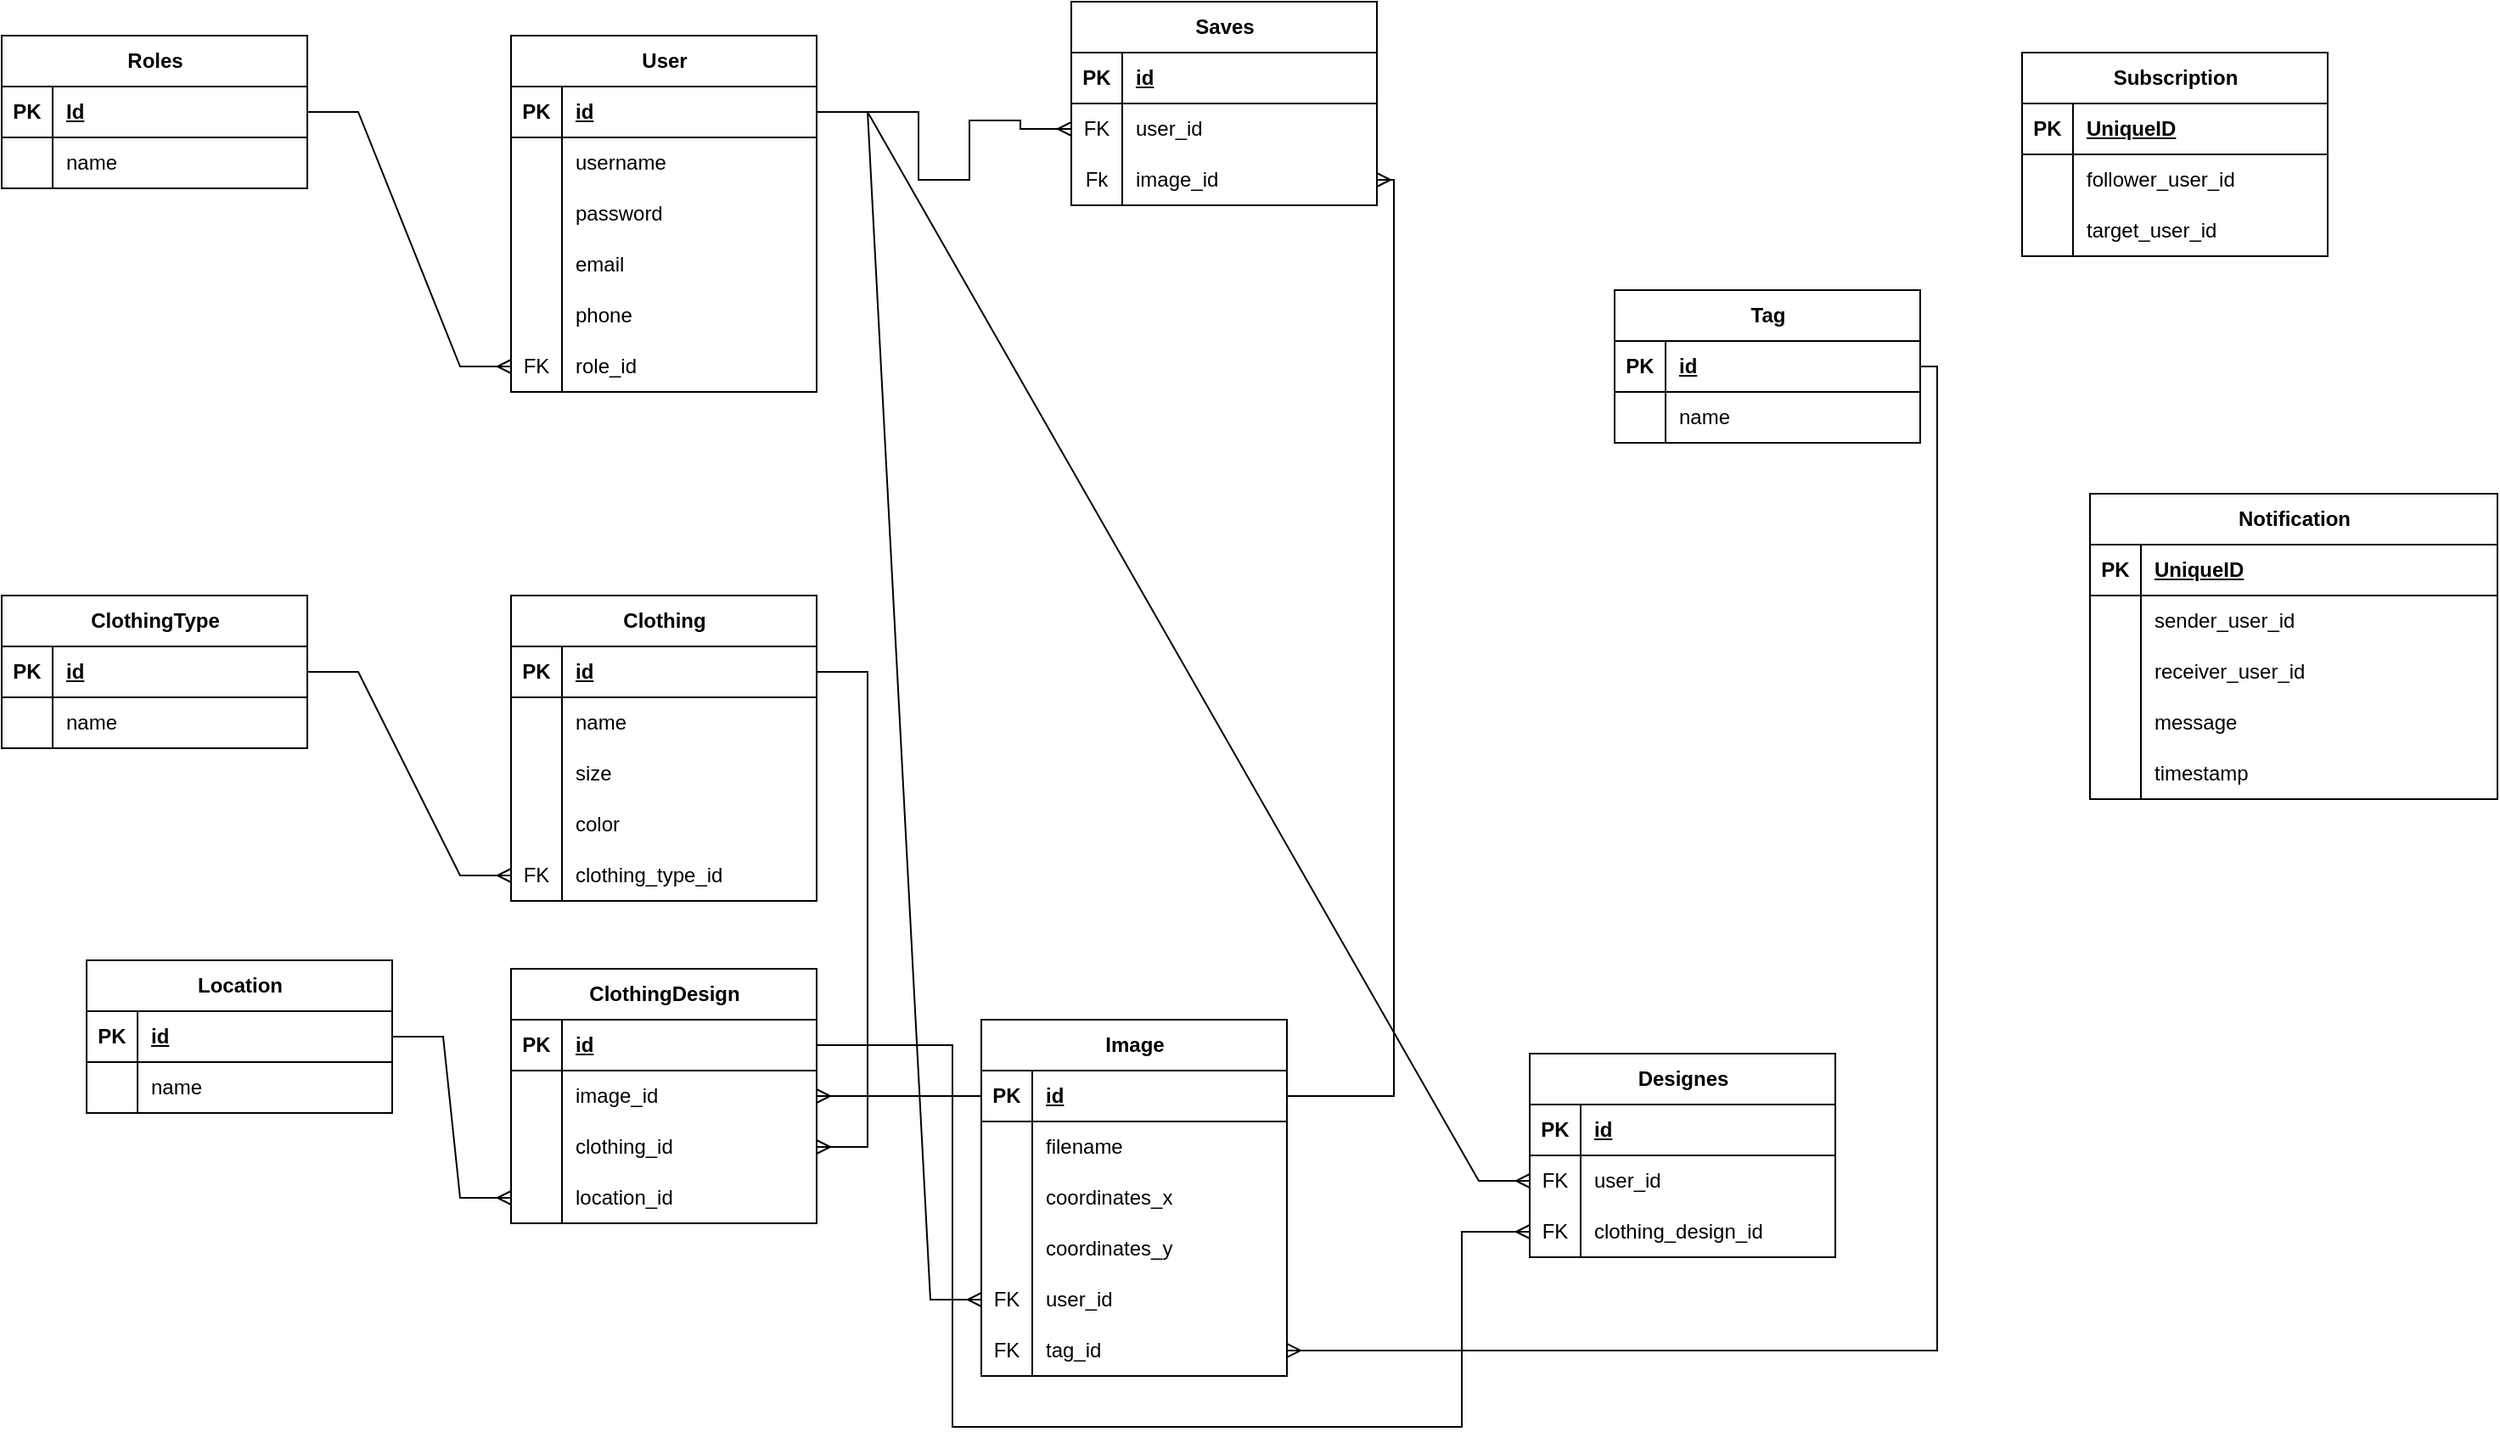 <mxfile version="21.7.4" type="github">
  <diagram name="Страница — 1" id="6HxIvYaTNlglEbvxsPv8">
    <mxGraphModel dx="1194" dy="728" grid="1" gridSize="10" guides="1" tooltips="1" connect="1" arrows="1" fold="1" page="1" pageScale="1" pageWidth="827" pageHeight="1169" math="0" shadow="0">
      <root>
        <mxCell id="0" />
        <mxCell id="1" parent="0" />
        <mxCell id="YaYXWzclv_D5pFJ1bDdD-1" value="User" style="shape=table;startSize=30;container=1;collapsible=1;childLayout=tableLayout;fixedRows=1;rowLines=0;fontStyle=1;align=center;resizeLast=1;html=1;" parent="1" vertex="1">
          <mxGeometry x="370" y="40" width="180" height="210" as="geometry" />
        </mxCell>
        <mxCell id="YaYXWzclv_D5pFJ1bDdD-2" value="" style="shape=tableRow;horizontal=0;startSize=0;swimlaneHead=0;swimlaneBody=0;fillColor=none;collapsible=0;dropTarget=0;points=[[0,0.5],[1,0.5]];portConstraint=eastwest;top=0;left=0;right=0;bottom=1;" parent="YaYXWzclv_D5pFJ1bDdD-1" vertex="1">
          <mxGeometry y="30" width="180" height="30" as="geometry" />
        </mxCell>
        <mxCell id="YaYXWzclv_D5pFJ1bDdD-3" value="PK" style="shape=partialRectangle;connectable=0;fillColor=none;top=0;left=0;bottom=0;right=0;fontStyle=1;overflow=hidden;whiteSpace=wrap;html=1;" parent="YaYXWzclv_D5pFJ1bDdD-2" vertex="1">
          <mxGeometry width="30" height="30" as="geometry">
            <mxRectangle width="30" height="30" as="alternateBounds" />
          </mxGeometry>
        </mxCell>
        <mxCell id="YaYXWzclv_D5pFJ1bDdD-4" value="id" style="shape=partialRectangle;connectable=0;fillColor=none;top=0;left=0;bottom=0;right=0;align=left;spacingLeft=6;fontStyle=5;overflow=hidden;whiteSpace=wrap;html=1;" parent="YaYXWzclv_D5pFJ1bDdD-2" vertex="1">
          <mxGeometry x="30" width="150" height="30" as="geometry">
            <mxRectangle width="150" height="30" as="alternateBounds" />
          </mxGeometry>
        </mxCell>
        <mxCell id="YaYXWzclv_D5pFJ1bDdD-5" value="" style="shape=tableRow;horizontal=0;startSize=0;swimlaneHead=0;swimlaneBody=0;fillColor=none;collapsible=0;dropTarget=0;points=[[0,0.5],[1,0.5]];portConstraint=eastwest;top=0;left=0;right=0;bottom=0;" parent="YaYXWzclv_D5pFJ1bDdD-1" vertex="1">
          <mxGeometry y="60" width="180" height="30" as="geometry" />
        </mxCell>
        <mxCell id="YaYXWzclv_D5pFJ1bDdD-6" value="" style="shape=partialRectangle;connectable=0;fillColor=none;top=0;left=0;bottom=0;right=0;editable=1;overflow=hidden;whiteSpace=wrap;html=1;" parent="YaYXWzclv_D5pFJ1bDdD-5" vertex="1">
          <mxGeometry width="30" height="30" as="geometry">
            <mxRectangle width="30" height="30" as="alternateBounds" />
          </mxGeometry>
        </mxCell>
        <mxCell id="YaYXWzclv_D5pFJ1bDdD-7" value="username" style="shape=partialRectangle;connectable=0;fillColor=none;top=0;left=0;bottom=0;right=0;align=left;spacingLeft=6;overflow=hidden;whiteSpace=wrap;html=1;" parent="YaYXWzclv_D5pFJ1bDdD-5" vertex="1">
          <mxGeometry x="30" width="150" height="30" as="geometry">
            <mxRectangle width="150" height="30" as="alternateBounds" />
          </mxGeometry>
        </mxCell>
        <mxCell id="YaYXWzclv_D5pFJ1bDdD-8" value="" style="shape=tableRow;horizontal=0;startSize=0;swimlaneHead=0;swimlaneBody=0;fillColor=none;collapsible=0;dropTarget=0;points=[[0,0.5],[1,0.5]];portConstraint=eastwest;top=0;left=0;right=0;bottom=0;" parent="YaYXWzclv_D5pFJ1bDdD-1" vertex="1">
          <mxGeometry y="90" width="180" height="30" as="geometry" />
        </mxCell>
        <mxCell id="YaYXWzclv_D5pFJ1bDdD-9" value="" style="shape=partialRectangle;connectable=0;fillColor=none;top=0;left=0;bottom=0;right=0;editable=1;overflow=hidden;whiteSpace=wrap;html=1;" parent="YaYXWzclv_D5pFJ1bDdD-8" vertex="1">
          <mxGeometry width="30" height="30" as="geometry">
            <mxRectangle width="30" height="30" as="alternateBounds" />
          </mxGeometry>
        </mxCell>
        <mxCell id="YaYXWzclv_D5pFJ1bDdD-10" value="password" style="shape=partialRectangle;connectable=0;fillColor=none;top=0;left=0;bottom=0;right=0;align=left;spacingLeft=6;overflow=hidden;whiteSpace=wrap;html=1;" parent="YaYXWzclv_D5pFJ1bDdD-8" vertex="1">
          <mxGeometry x="30" width="150" height="30" as="geometry">
            <mxRectangle width="150" height="30" as="alternateBounds" />
          </mxGeometry>
        </mxCell>
        <mxCell id="YaYXWzclv_D5pFJ1bDdD-11" value="" style="shape=tableRow;horizontal=0;startSize=0;swimlaneHead=0;swimlaneBody=0;fillColor=none;collapsible=0;dropTarget=0;points=[[0,0.5],[1,0.5]];portConstraint=eastwest;top=0;left=0;right=0;bottom=0;" parent="YaYXWzclv_D5pFJ1bDdD-1" vertex="1">
          <mxGeometry y="120" width="180" height="30" as="geometry" />
        </mxCell>
        <mxCell id="YaYXWzclv_D5pFJ1bDdD-12" value="" style="shape=partialRectangle;connectable=0;fillColor=none;top=0;left=0;bottom=0;right=0;editable=1;overflow=hidden;whiteSpace=wrap;html=1;" parent="YaYXWzclv_D5pFJ1bDdD-11" vertex="1">
          <mxGeometry width="30" height="30" as="geometry">
            <mxRectangle width="30" height="30" as="alternateBounds" />
          </mxGeometry>
        </mxCell>
        <mxCell id="YaYXWzclv_D5pFJ1bDdD-13" value="email" style="shape=partialRectangle;connectable=0;fillColor=none;top=0;left=0;bottom=0;right=0;align=left;spacingLeft=6;overflow=hidden;whiteSpace=wrap;html=1;" parent="YaYXWzclv_D5pFJ1bDdD-11" vertex="1">
          <mxGeometry x="30" width="150" height="30" as="geometry">
            <mxRectangle width="150" height="30" as="alternateBounds" />
          </mxGeometry>
        </mxCell>
        <mxCell id="YaYXWzclv_D5pFJ1bDdD-27" value="" style="shape=tableRow;horizontal=0;startSize=0;swimlaneHead=0;swimlaneBody=0;fillColor=none;collapsible=0;dropTarget=0;points=[[0,0.5],[1,0.5]];portConstraint=eastwest;top=0;left=0;right=0;bottom=0;" parent="YaYXWzclv_D5pFJ1bDdD-1" vertex="1">
          <mxGeometry y="150" width="180" height="30" as="geometry" />
        </mxCell>
        <mxCell id="YaYXWzclv_D5pFJ1bDdD-28" value="" style="shape=partialRectangle;connectable=0;fillColor=none;top=0;left=0;bottom=0;right=0;editable=1;overflow=hidden;whiteSpace=wrap;html=1;" parent="YaYXWzclv_D5pFJ1bDdD-27" vertex="1">
          <mxGeometry width="30" height="30" as="geometry">
            <mxRectangle width="30" height="30" as="alternateBounds" />
          </mxGeometry>
        </mxCell>
        <mxCell id="YaYXWzclv_D5pFJ1bDdD-29" value="phone" style="shape=partialRectangle;connectable=0;fillColor=none;top=0;left=0;bottom=0;right=0;align=left;spacingLeft=6;overflow=hidden;whiteSpace=wrap;html=1;" parent="YaYXWzclv_D5pFJ1bDdD-27" vertex="1">
          <mxGeometry x="30" width="150" height="30" as="geometry">
            <mxRectangle width="150" height="30" as="alternateBounds" />
          </mxGeometry>
        </mxCell>
        <mxCell id="YaYXWzclv_D5pFJ1bDdD-30" value="" style="shape=tableRow;horizontal=0;startSize=0;swimlaneHead=0;swimlaneBody=0;fillColor=none;collapsible=0;dropTarget=0;points=[[0,0.5],[1,0.5]];portConstraint=eastwest;top=0;left=0;right=0;bottom=0;" parent="YaYXWzclv_D5pFJ1bDdD-1" vertex="1">
          <mxGeometry y="180" width="180" height="30" as="geometry" />
        </mxCell>
        <mxCell id="YaYXWzclv_D5pFJ1bDdD-31" value="FK" style="shape=partialRectangle;connectable=0;fillColor=none;top=0;left=0;bottom=0;right=0;editable=1;overflow=hidden;whiteSpace=wrap;html=1;" parent="YaYXWzclv_D5pFJ1bDdD-30" vertex="1">
          <mxGeometry width="30" height="30" as="geometry">
            <mxRectangle width="30" height="30" as="alternateBounds" />
          </mxGeometry>
        </mxCell>
        <mxCell id="YaYXWzclv_D5pFJ1bDdD-32" value="role_id " style="shape=partialRectangle;connectable=0;fillColor=none;top=0;left=0;bottom=0;right=0;align=left;spacingLeft=6;overflow=hidden;whiteSpace=wrap;html=1;" parent="YaYXWzclv_D5pFJ1bDdD-30" vertex="1">
          <mxGeometry x="30" width="150" height="30" as="geometry">
            <mxRectangle width="150" height="30" as="alternateBounds" />
          </mxGeometry>
        </mxCell>
        <mxCell id="YaYXWzclv_D5pFJ1bDdD-14" value="Roles" style="shape=table;startSize=30;container=1;collapsible=1;childLayout=tableLayout;fixedRows=1;rowLines=0;fontStyle=1;align=center;resizeLast=1;html=1;" parent="1" vertex="1">
          <mxGeometry x="70" y="40" width="180" height="90" as="geometry" />
        </mxCell>
        <mxCell id="YaYXWzclv_D5pFJ1bDdD-15" value="" style="shape=tableRow;horizontal=0;startSize=0;swimlaneHead=0;swimlaneBody=0;fillColor=none;collapsible=0;dropTarget=0;points=[[0,0.5],[1,0.5]];portConstraint=eastwest;top=0;left=0;right=0;bottom=1;" parent="YaYXWzclv_D5pFJ1bDdD-14" vertex="1">
          <mxGeometry y="30" width="180" height="30" as="geometry" />
        </mxCell>
        <mxCell id="YaYXWzclv_D5pFJ1bDdD-16" value="PK" style="shape=partialRectangle;connectable=0;fillColor=none;top=0;left=0;bottom=0;right=0;fontStyle=1;overflow=hidden;whiteSpace=wrap;html=1;" parent="YaYXWzclv_D5pFJ1bDdD-15" vertex="1">
          <mxGeometry width="30" height="30" as="geometry">
            <mxRectangle width="30" height="30" as="alternateBounds" />
          </mxGeometry>
        </mxCell>
        <mxCell id="YaYXWzclv_D5pFJ1bDdD-17" value="Id" style="shape=partialRectangle;connectable=0;fillColor=none;top=0;left=0;bottom=0;right=0;align=left;spacingLeft=6;fontStyle=5;overflow=hidden;whiteSpace=wrap;html=1;" parent="YaYXWzclv_D5pFJ1bDdD-15" vertex="1">
          <mxGeometry x="30" width="150" height="30" as="geometry">
            <mxRectangle width="150" height="30" as="alternateBounds" />
          </mxGeometry>
        </mxCell>
        <mxCell id="YaYXWzclv_D5pFJ1bDdD-18" value="" style="shape=tableRow;horizontal=0;startSize=0;swimlaneHead=0;swimlaneBody=0;fillColor=none;collapsible=0;dropTarget=0;points=[[0,0.5],[1,0.5]];portConstraint=eastwest;top=0;left=0;right=0;bottom=0;" parent="YaYXWzclv_D5pFJ1bDdD-14" vertex="1">
          <mxGeometry y="60" width="180" height="30" as="geometry" />
        </mxCell>
        <mxCell id="YaYXWzclv_D5pFJ1bDdD-19" value="" style="shape=partialRectangle;connectable=0;fillColor=none;top=0;left=0;bottom=0;right=0;editable=1;overflow=hidden;whiteSpace=wrap;html=1;" parent="YaYXWzclv_D5pFJ1bDdD-18" vertex="1">
          <mxGeometry width="30" height="30" as="geometry">
            <mxRectangle width="30" height="30" as="alternateBounds" />
          </mxGeometry>
        </mxCell>
        <mxCell id="YaYXWzclv_D5pFJ1bDdD-20" value="name" style="shape=partialRectangle;connectable=0;fillColor=none;top=0;left=0;bottom=0;right=0;align=left;spacingLeft=6;overflow=hidden;whiteSpace=wrap;html=1;" parent="YaYXWzclv_D5pFJ1bDdD-18" vertex="1">
          <mxGeometry x="30" width="150" height="30" as="geometry">
            <mxRectangle width="150" height="30" as="alternateBounds" />
          </mxGeometry>
        </mxCell>
        <mxCell id="YaYXWzclv_D5pFJ1bDdD-33" value="" style="edgeStyle=entityRelationEdgeStyle;fontSize=12;html=1;endArrow=ERmany;rounded=0;entryX=0;entryY=0.5;entryDx=0;entryDy=0;" parent="1" target="YaYXWzclv_D5pFJ1bDdD-30" edge="1">
          <mxGeometry width="100" height="100" relative="1" as="geometry">
            <mxPoint x="250" y="85" as="sourcePoint" />
            <mxPoint x="460" y="200" as="targetPoint" />
          </mxGeometry>
        </mxCell>
        <mxCell id="YaYXWzclv_D5pFJ1bDdD-34" value="ClothingType " style="shape=table;startSize=30;container=1;collapsible=1;childLayout=tableLayout;fixedRows=1;rowLines=0;fontStyle=1;align=center;resizeLast=1;html=1;" parent="1" vertex="1">
          <mxGeometry x="70" y="370" width="180" height="90" as="geometry" />
        </mxCell>
        <mxCell id="YaYXWzclv_D5pFJ1bDdD-35" value="" style="shape=tableRow;horizontal=0;startSize=0;swimlaneHead=0;swimlaneBody=0;fillColor=none;collapsible=0;dropTarget=0;points=[[0,0.5],[1,0.5]];portConstraint=eastwest;top=0;left=0;right=0;bottom=1;" parent="YaYXWzclv_D5pFJ1bDdD-34" vertex="1">
          <mxGeometry y="30" width="180" height="30" as="geometry" />
        </mxCell>
        <mxCell id="YaYXWzclv_D5pFJ1bDdD-36" value="PK" style="shape=partialRectangle;connectable=0;fillColor=none;top=0;left=0;bottom=0;right=0;fontStyle=1;overflow=hidden;whiteSpace=wrap;html=1;" parent="YaYXWzclv_D5pFJ1bDdD-35" vertex="1">
          <mxGeometry width="30" height="30" as="geometry">
            <mxRectangle width="30" height="30" as="alternateBounds" />
          </mxGeometry>
        </mxCell>
        <mxCell id="YaYXWzclv_D5pFJ1bDdD-37" value="id" style="shape=partialRectangle;connectable=0;fillColor=none;top=0;left=0;bottom=0;right=0;align=left;spacingLeft=6;fontStyle=5;overflow=hidden;whiteSpace=wrap;html=1;" parent="YaYXWzclv_D5pFJ1bDdD-35" vertex="1">
          <mxGeometry x="30" width="150" height="30" as="geometry">
            <mxRectangle width="150" height="30" as="alternateBounds" />
          </mxGeometry>
        </mxCell>
        <mxCell id="YaYXWzclv_D5pFJ1bDdD-38" value="" style="shape=tableRow;horizontal=0;startSize=0;swimlaneHead=0;swimlaneBody=0;fillColor=none;collapsible=0;dropTarget=0;points=[[0,0.5],[1,0.5]];portConstraint=eastwest;top=0;left=0;right=0;bottom=0;" parent="YaYXWzclv_D5pFJ1bDdD-34" vertex="1">
          <mxGeometry y="60" width="180" height="30" as="geometry" />
        </mxCell>
        <mxCell id="YaYXWzclv_D5pFJ1bDdD-39" value="" style="shape=partialRectangle;connectable=0;fillColor=none;top=0;left=0;bottom=0;right=0;editable=1;overflow=hidden;whiteSpace=wrap;html=1;" parent="YaYXWzclv_D5pFJ1bDdD-38" vertex="1">
          <mxGeometry width="30" height="30" as="geometry">
            <mxRectangle width="30" height="30" as="alternateBounds" />
          </mxGeometry>
        </mxCell>
        <mxCell id="YaYXWzclv_D5pFJ1bDdD-40" value="name " style="shape=partialRectangle;connectable=0;fillColor=none;top=0;left=0;bottom=0;right=0;align=left;spacingLeft=6;overflow=hidden;whiteSpace=wrap;html=1;" parent="YaYXWzclv_D5pFJ1bDdD-38" vertex="1">
          <mxGeometry x="30" width="150" height="30" as="geometry">
            <mxRectangle width="150" height="30" as="alternateBounds" />
          </mxGeometry>
        </mxCell>
        <mxCell id="YaYXWzclv_D5pFJ1bDdD-47" value="Clothing " style="shape=table;startSize=30;container=1;collapsible=1;childLayout=tableLayout;fixedRows=1;rowLines=0;fontStyle=1;align=center;resizeLast=1;html=1;" parent="1" vertex="1">
          <mxGeometry x="370" y="370" width="180" height="180" as="geometry" />
        </mxCell>
        <mxCell id="YaYXWzclv_D5pFJ1bDdD-48" value="" style="shape=tableRow;horizontal=0;startSize=0;swimlaneHead=0;swimlaneBody=0;fillColor=none;collapsible=0;dropTarget=0;points=[[0,0.5],[1,0.5]];portConstraint=eastwest;top=0;left=0;right=0;bottom=1;" parent="YaYXWzclv_D5pFJ1bDdD-47" vertex="1">
          <mxGeometry y="30" width="180" height="30" as="geometry" />
        </mxCell>
        <mxCell id="YaYXWzclv_D5pFJ1bDdD-49" value="PK" style="shape=partialRectangle;connectable=0;fillColor=none;top=0;left=0;bottom=0;right=0;fontStyle=1;overflow=hidden;whiteSpace=wrap;html=1;" parent="YaYXWzclv_D5pFJ1bDdD-48" vertex="1">
          <mxGeometry width="30" height="30" as="geometry">
            <mxRectangle width="30" height="30" as="alternateBounds" />
          </mxGeometry>
        </mxCell>
        <mxCell id="YaYXWzclv_D5pFJ1bDdD-50" value="id" style="shape=partialRectangle;connectable=0;fillColor=none;top=0;left=0;bottom=0;right=0;align=left;spacingLeft=6;fontStyle=5;overflow=hidden;whiteSpace=wrap;html=1;" parent="YaYXWzclv_D5pFJ1bDdD-48" vertex="1">
          <mxGeometry x="30" width="150" height="30" as="geometry">
            <mxRectangle width="150" height="30" as="alternateBounds" />
          </mxGeometry>
        </mxCell>
        <mxCell id="YaYXWzclv_D5pFJ1bDdD-51" value="" style="shape=tableRow;horizontal=0;startSize=0;swimlaneHead=0;swimlaneBody=0;fillColor=none;collapsible=0;dropTarget=0;points=[[0,0.5],[1,0.5]];portConstraint=eastwest;top=0;left=0;right=0;bottom=0;" parent="YaYXWzclv_D5pFJ1bDdD-47" vertex="1">
          <mxGeometry y="60" width="180" height="30" as="geometry" />
        </mxCell>
        <mxCell id="YaYXWzclv_D5pFJ1bDdD-52" value="" style="shape=partialRectangle;connectable=0;fillColor=none;top=0;left=0;bottom=0;right=0;editable=1;overflow=hidden;whiteSpace=wrap;html=1;" parent="YaYXWzclv_D5pFJ1bDdD-51" vertex="1">
          <mxGeometry width="30" height="30" as="geometry">
            <mxRectangle width="30" height="30" as="alternateBounds" />
          </mxGeometry>
        </mxCell>
        <mxCell id="YaYXWzclv_D5pFJ1bDdD-53" value="name " style="shape=partialRectangle;connectable=0;fillColor=none;top=0;left=0;bottom=0;right=0;align=left;spacingLeft=6;overflow=hidden;whiteSpace=wrap;html=1;" parent="YaYXWzclv_D5pFJ1bDdD-51" vertex="1">
          <mxGeometry x="30" width="150" height="30" as="geometry">
            <mxRectangle width="150" height="30" as="alternateBounds" />
          </mxGeometry>
        </mxCell>
        <mxCell id="YaYXWzclv_D5pFJ1bDdD-54" value="" style="shape=tableRow;horizontal=0;startSize=0;swimlaneHead=0;swimlaneBody=0;fillColor=none;collapsible=0;dropTarget=0;points=[[0,0.5],[1,0.5]];portConstraint=eastwest;top=0;left=0;right=0;bottom=0;" parent="YaYXWzclv_D5pFJ1bDdD-47" vertex="1">
          <mxGeometry y="90" width="180" height="30" as="geometry" />
        </mxCell>
        <mxCell id="YaYXWzclv_D5pFJ1bDdD-55" value="" style="shape=partialRectangle;connectable=0;fillColor=none;top=0;left=0;bottom=0;right=0;editable=1;overflow=hidden;whiteSpace=wrap;html=1;" parent="YaYXWzclv_D5pFJ1bDdD-54" vertex="1">
          <mxGeometry width="30" height="30" as="geometry">
            <mxRectangle width="30" height="30" as="alternateBounds" />
          </mxGeometry>
        </mxCell>
        <mxCell id="YaYXWzclv_D5pFJ1bDdD-56" value="size" style="shape=partialRectangle;connectable=0;fillColor=none;top=0;left=0;bottom=0;right=0;align=left;spacingLeft=6;overflow=hidden;whiteSpace=wrap;html=1;" parent="YaYXWzclv_D5pFJ1bDdD-54" vertex="1">
          <mxGeometry x="30" width="150" height="30" as="geometry">
            <mxRectangle width="150" height="30" as="alternateBounds" />
          </mxGeometry>
        </mxCell>
        <mxCell id="YaYXWzclv_D5pFJ1bDdD-57" value="" style="shape=tableRow;horizontal=0;startSize=0;swimlaneHead=0;swimlaneBody=0;fillColor=none;collapsible=0;dropTarget=0;points=[[0,0.5],[1,0.5]];portConstraint=eastwest;top=0;left=0;right=0;bottom=0;" parent="YaYXWzclv_D5pFJ1bDdD-47" vertex="1">
          <mxGeometry y="120" width="180" height="30" as="geometry" />
        </mxCell>
        <mxCell id="YaYXWzclv_D5pFJ1bDdD-58" value="" style="shape=partialRectangle;connectable=0;fillColor=none;top=0;left=0;bottom=0;right=0;editable=1;overflow=hidden;whiteSpace=wrap;html=1;" parent="YaYXWzclv_D5pFJ1bDdD-57" vertex="1">
          <mxGeometry width="30" height="30" as="geometry">
            <mxRectangle width="30" height="30" as="alternateBounds" />
          </mxGeometry>
        </mxCell>
        <mxCell id="YaYXWzclv_D5pFJ1bDdD-59" value="color" style="shape=partialRectangle;connectable=0;fillColor=none;top=0;left=0;bottom=0;right=0;align=left;spacingLeft=6;overflow=hidden;whiteSpace=wrap;html=1;" parent="YaYXWzclv_D5pFJ1bDdD-57" vertex="1">
          <mxGeometry x="30" width="150" height="30" as="geometry">
            <mxRectangle width="150" height="30" as="alternateBounds" />
          </mxGeometry>
        </mxCell>
        <mxCell id="YaYXWzclv_D5pFJ1bDdD-60" value="" style="shape=tableRow;horizontal=0;startSize=0;swimlaneHead=0;swimlaneBody=0;fillColor=none;collapsible=0;dropTarget=0;points=[[0,0.5],[1,0.5]];portConstraint=eastwest;top=0;left=0;right=0;bottom=0;" parent="YaYXWzclv_D5pFJ1bDdD-47" vertex="1">
          <mxGeometry y="150" width="180" height="30" as="geometry" />
        </mxCell>
        <mxCell id="YaYXWzclv_D5pFJ1bDdD-61" value="FK" style="shape=partialRectangle;connectable=0;fillColor=none;top=0;left=0;bottom=0;right=0;editable=1;overflow=hidden;whiteSpace=wrap;html=1;" parent="YaYXWzclv_D5pFJ1bDdD-60" vertex="1">
          <mxGeometry width="30" height="30" as="geometry">
            <mxRectangle width="30" height="30" as="alternateBounds" />
          </mxGeometry>
        </mxCell>
        <mxCell id="YaYXWzclv_D5pFJ1bDdD-62" value="clothing_type_id " style="shape=partialRectangle;connectable=0;fillColor=none;top=0;left=0;bottom=0;right=0;align=left;spacingLeft=6;overflow=hidden;whiteSpace=wrap;html=1;" parent="YaYXWzclv_D5pFJ1bDdD-60" vertex="1">
          <mxGeometry x="30" width="150" height="30" as="geometry">
            <mxRectangle width="150" height="30" as="alternateBounds" />
          </mxGeometry>
        </mxCell>
        <mxCell id="YaYXWzclv_D5pFJ1bDdD-63" value="" style="edgeStyle=entityRelationEdgeStyle;fontSize=12;html=1;endArrow=ERmany;rounded=0;exitX=1;exitY=0.5;exitDx=0;exitDy=0;entryX=0;entryY=0.5;entryDx=0;entryDy=0;" parent="1" source="YaYXWzclv_D5pFJ1bDdD-35" target="YaYXWzclv_D5pFJ1bDdD-60" edge="1">
          <mxGeometry width="100" height="100" relative="1" as="geometry">
            <mxPoint x="360" y="420" as="sourcePoint" />
            <mxPoint x="460" y="320" as="targetPoint" />
          </mxGeometry>
        </mxCell>
        <mxCell id="YaYXWzclv_D5pFJ1bDdD-64" value="Image " style="shape=table;startSize=30;container=1;collapsible=1;childLayout=tableLayout;fixedRows=1;rowLines=0;fontStyle=1;align=center;resizeLast=1;html=1;" parent="1" vertex="1">
          <mxGeometry x="647" y="620" width="180" height="210" as="geometry" />
        </mxCell>
        <mxCell id="YaYXWzclv_D5pFJ1bDdD-65" value="" style="shape=tableRow;horizontal=0;startSize=0;swimlaneHead=0;swimlaneBody=0;fillColor=none;collapsible=0;dropTarget=0;points=[[0,0.5],[1,0.5]];portConstraint=eastwest;top=0;left=0;right=0;bottom=1;" parent="YaYXWzclv_D5pFJ1bDdD-64" vertex="1">
          <mxGeometry y="30" width="180" height="30" as="geometry" />
        </mxCell>
        <mxCell id="YaYXWzclv_D5pFJ1bDdD-66" value="PK" style="shape=partialRectangle;connectable=0;fillColor=none;top=0;left=0;bottom=0;right=0;fontStyle=1;overflow=hidden;whiteSpace=wrap;html=1;" parent="YaYXWzclv_D5pFJ1bDdD-65" vertex="1">
          <mxGeometry width="30" height="30" as="geometry">
            <mxRectangle width="30" height="30" as="alternateBounds" />
          </mxGeometry>
        </mxCell>
        <mxCell id="YaYXWzclv_D5pFJ1bDdD-67" value="id" style="shape=partialRectangle;connectable=0;fillColor=none;top=0;left=0;bottom=0;right=0;align=left;spacingLeft=6;fontStyle=5;overflow=hidden;whiteSpace=wrap;html=1;" parent="YaYXWzclv_D5pFJ1bDdD-65" vertex="1">
          <mxGeometry x="30" width="150" height="30" as="geometry">
            <mxRectangle width="150" height="30" as="alternateBounds" />
          </mxGeometry>
        </mxCell>
        <mxCell id="YaYXWzclv_D5pFJ1bDdD-68" value="" style="shape=tableRow;horizontal=0;startSize=0;swimlaneHead=0;swimlaneBody=0;fillColor=none;collapsible=0;dropTarget=0;points=[[0,0.5],[1,0.5]];portConstraint=eastwest;top=0;left=0;right=0;bottom=0;" parent="YaYXWzclv_D5pFJ1bDdD-64" vertex="1">
          <mxGeometry y="60" width="180" height="30" as="geometry" />
        </mxCell>
        <mxCell id="YaYXWzclv_D5pFJ1bDdD-69" value="" style="shape=partialRectangle;connectable=0;fillColor=none;top=0;left=0;bottom=0;right=0;editable=1;overflow=hidden;whiteSpace=wrap;html=1;" parent="YaYXWzclv_D5pFJ1bDdD-68" vertex="1">
          <mxGeometry width="30" height="30" as="geometry">
            <mxRectangle width="30" height="30" as="alternateBounds" />
          </mxGeometry>
        </mxCell>
        <mxCell id="YaYXWzclv_D5pFJ1bDdD-70" value="filename " style="shape=partialRectangle;connectable=0;fillColor=none;top=0;left=0;bottom=0;right=0;align=left;spacingLeft=6;overflow=hidden;whiteSpace=wrap;html=1;" parent="YaYXWzclv_D5pFJ1bDdD-68" vertex="1">
          <mxGeometry x="30" width="150" height="30" as="geometry">
            <mxRectangle width="150" height="30" as="alternateBounds" />
          </mxGeometry>
        </mxCell>
        <mxCell id="YaYXWzclv_D5pFJ1bDdD-71" value="" style="shape=tableRow;horizontal=0;startSize=0;swimlaneHead=0;swimlaneBody=0;fillColor=none;collapsible=0;dropTarget=0;points=[[0,0.5],[1,0.5]];portConstraint=eastwest;top=0;left=0;right=0;bottom=0;" parent="YaYXWzclv_D5pFJ1bDdD-64" vertex="1">
          <mxGeometry y="90" width="180" height="30" as="geometry" />
        </mxCell>
        <mxCell id="YaYXWzclv_D5pFJ1bDdD-72" value="" style="shape=partialRectangle;connectable=0;fillColor=none;top=0;left=0;bottom=0;right=0;editable=1;overflow=hidden;whiteSpace=wrap;html=1;" parent="YaYXWzclv_D5pFJ1bDdD-71" vertex="1">
          <mxGeometry width="30" height="30" as="geometry">
            <mxRectangle width="30" height="30" as="alternateBounds" />
          </mxGeometry>
        </mxCell>
        <mxCell id="YaYXWzclv_D5pFJ1bDdD-73" value="coordinates_x" style="shape=partialRectangle;connectable=0;fillColor=none;top=0;left=0;bottom=0;right=0;align=left;spacingLeft=6;overflow=hidden;whiteSpace=wrap;html=1;" parent="YaYXWzclv_D5pFJ1bDdD-71" vertex="1">
          <mxGeometry x="30" width="150" height="30" as="geometry">
            <mxRectangle width="150" height="30" as="alternateBounds" />
          </mxGeometry>
        </mxCell>
        <mxCell id="YaYXWzclv_D5pFJ1bDdD-74" value="" style="shape=tableRow;horizontal=0;startSize=0;swimlaneHead=0;swimlaneBody=0;fillColor=none;collapsible=0;dropTarget=0;points=[[0,0.5],[1,0.5]];portConstraint=eastwest;top=0;left=0;right=0;bottom=0;" parent="YaYXWzclv_D5pFJ1bDdD-64" vertex="1">
          <mxGeometry y="120" width="180" height="30" as="geometry" />
        </mxCell>
        <mxCell id="YaYXWzclv_D5pFJ1bDdD-75" value="" style="shape=partialRectangle;connectable=0;fillColor=none;top=0;left=0;bottom=0;right=0;editable=1;overflow=hidden;whiteSpace=wrap;html=1;" parent="YaYXWzclv_D5pFJ1bDdD-74" vertex="1">
          <mxGeometry width="30" height="30" as="geometry">
            <mxRectangle width="30" height="30" as="alternateBounds" />
          </mxGeometry>
        </mxCell>
        <mxCell id="YaYXWzclv_D5pFJ1bDdD-76" value="coordinates_y" style="shape=partialRectangle;connectable=0;fillColor=none;top=0;left=0;bottom=0;right=0;align=left;spacingLeft=6;overflow=hidden;whiteSpace=wrap;html=1;" parent="YaYXWzclv_D5pFJ1bDdD-74" vertex="1">
          <mxGeometry x="30" width="150" height="30" as="geometry">
            <mxRectangle width="150" height="30" as="alternateBounds" />
          </mxGeometry>
        </mxCell>
        <mxCell id="qPWWAa6NJURPWlUOifpa-5" value="" style="shape=tableRow;horizontal=0;startSize=0;swimlaneHead=0;swimlaneBody=0;fillColor=none;collapsible=0;dropTarget=0;points=[[0,0.5],[1,0.5]];portConstraint=eastwest;top=0;left=0;right=0;bottom=0;" vertex="1" parent="YaYXWzclv_D5pFJ1bDdD-64">
          <mxGeometry y="150" width="180" height="30" as="geometry" />
        </mxCell>
        <mxCell id="qPWWAa6NJURPWlUOifpa-6" value="FK" style="shape=partialRectangle;connectable=0;fillColor=none;top=0;left=0;bottom=0;right=0;editable=1;overflow=hidden;whiteSpace=wrap;html=1;" vertex="1" parent="qPWWAa6NJURPWlUOifpa-5">
          <mxGeometry width="30" height="30" as="geometry">
            <mxRectangle width="30" height="30" as="alternateBounds" />
          </mxGeometry>
        </mxCell>
        <mxCell id="qPWWAa6NJURPWlUOifpa-7" value="user_id" style="shape=partialRectangle;connectable=0;fillColor=none;top=0;left=0;bottom=0;right=0;align=left;spacingLeft=6;overflow=hidden;whiteSpace=wrap;html=1;" vertex="1" parent="qPWWAa6NJURPWlUOifpa-5">
          <mxGeometry x="30" width="150" height="30" as="geometry">
            <mxRectangle width="150" height="30" as="alternateBounds" />
          </mxGeometry>
        </mxCell>
        <mxCell id="qPWWAa6NJURPWlUOifpa-12" value="" style="shape=tableRow;horizontal=0;startSize=0;swimlaneHead=0;swimlaneBody=0;fillColor=none;collapsible=0;dropTarget=0;points=[[0,0.5],[1,0.5]];portConstraint=eastwest;top=0;left=0;right=0;bottom=0;" vertex="1" parent="YaYXWzclv_D5pFJ1bDdD-64">
          <mxGeometry y="180" width="180" height="30" as="geometry" />
        </mxCell>
        <mxCell id="qPWWAa6NJURPWlUOifpa-13" value="FK" style="shape=partialRectangle;connectable=0;fillColor=none;top=0;left=0;bottom=0;right=0;editable=1;overflow=hidden;whiteSpace=wrap;html=1;" vertex="1" parent="qPWWAa6NJURPWlUOifpa-12">
          <mxGeometry width="30" height="30" as="geometry">
            <mxRectangle width="30" height="30" as="alternateBounds" />
          </mxGeometry>
        </mxCell>
        <mxCell id="qPWWAa6NJURPWlUOifpa-14" value="tag_id" style="shape=partialRectangle;connectable=0;fillColor=none;top=0;left=0;bottom=0;right=0;align=left;spacingLeft=6;overflow=hidden;whiteSpace=wrap;html=1;" vertex="1" parent="qPWWAa6NJURPWlUOifpa-12">
          <mxGeometry x="30" width="150" height="30" as="geometry">
            <mxRectangle width="150" height="30" as="alternateBounds" />
          </mxGeometry>
        </mxCell>
        <mxCell id="YaYXWzclv_D5pFJ1bDdD-77" value="" style="edgeStyle=entityRelationEdgeStyle;fontSize=12;html=1;endArrow=ERmany;rounded=0;exitX=1;exitY=0.5;exitDx=0;exitDy=0;entryX=0;entryY=0.5;entryDx=0;entryDy=0;" parent="1" source="YaYXWzclv_D5pFJ1bDdD-2" target="qPWWAa6NJURPWlUOifpa-5" edge="1">
          <mxGeometry width="100" height="100" relative="1" as="geometry">
            <mxPoint x="540" y="450" as="sourcePoint" />
            <mxPoint x="660" y="90" as="targetPoint" />
          </mxGeometry>
        </mxCell>
        <mxCell id="YaYXWzclv_D5pFJ1bDdD-78" value="ClothingDesign" style="shape=table;startSize=30;container=1;collapsible=1;childLayout=tableLayout;fixedRows=1;rowLines=0;fontStyle=1;align=center;resizeLast=1;html=1;" parent="1" vertex="1">
          <mxGeometry x="370" y="590" width="180" height="150" as="geometry" />
        </mxCell>
        <mxCell id="YaYXWzclv_D5pFJ1bDdD-79" value="" style="shape=tableRow;horizontal=0;startSize=0;swimlaneHead=0;swimlaneBody=0;fillColor=none;collapsible=0;dropTarget=0;points=[[0,0.5],[1,0.5]];portConstraint=eastwest;top=0;left=0;right=0;bottom=1;" parent="YaYXWzclv_D5pFJ1bDdD-78" vertex="1">
          <mxGeometry y="30" width="180" height="30" as="geometry" />
        </mxCell>
        <mxCell id="YaYXWzclv_D5pFJ1bDdD-80" value="PK" style="shape=partialRectangle;connectable=0;fillColor=none;top=0;left=0;bottom=0;right=0;fontStyle=1;overflow=hidden;whiteSpace=wrap;html=1;" parent="YaYXWzclv_D5pFJ1bDdD-79" vertex="1">
          <mxGeometry width="30" height="30" as="geometry">
            <mxRectangle width="30" height="30" as="alternateBounds" />
          </mxGeometry>
        </mxCell>
        <mxCell id="YaYXWzclv_D5pFJ1bDdD-81" value="id" style="shape=partialRectangle;connectable=0;fillColor=none;top=0;left=0;bottom=0;right=0;align=left;spacingLeft=6;fontStyle=5;overflow=hidden;whiteSpace=wrap;html=1;" parent="YaYXWzclv_D5pFJ1bDdD-79" vertex="1">
          <mxGeometry x="30" width="150" height="30" as="geometry">
            <mxRectangle width="150" height="30" as="alternateBounds" />
          </mxGeometry>
        </mxCell>
        <mxCell id="YaYXWzclv_D5pFJ1bDdD-82" value="" style="shape=tableRow;horizontal=0;startSize=0;swimlaneHead=0;swimlaneBody=0;fillColor=none;collapsible=0;dropTarget=0;points=[[0,0.5],[1,0.5]];portConstraint=eastwest;top=0;left=0;right=0;bottom=0;" parent="YaYXWzclv_D5pFJ1bDdD-78" vertex="1">
          <mxGeometry y="60" width="180" height="30" as="geometry" />
        </mxCell>
        <mxCell id="YaYXWzclv_D5pFJ1bDdD-83" value="" style="shape=partialRectangle;connectable=0;fillColor=none;top=0;left=0;bottom=0;right=0;editable=1;overflow=hidden;whiteSpace=wrap;html=1;" parent="YaYXWzclv_D5pFJ1bDdD-82" vertex="1">
          <mxGeometry width="30" height="30" as="geometry">
            <mxRectangle width="30" height="30" as="alternateBounds" />
          </mxGeometry>
        </mxCell>
        <mxCell id="YaYXWzclv_D5pFJ1bDdD-84" value="image_id " style="shape=partialRectangle;connectable=0;fillColor=none;top=0;left=0;bottom=0;right=0;align=left;spacingLeft=6;overflow=hidden;whiteSpace=wrap;html=1;" parent="YaYXWzclv_D5pFJ1bDdD-82" vertex="1">
          <mxGeometry x="30" width="150" height="30" as="geometry">
            <mxRectangle width="150" height="30" as="alternateBounds" />
          </mxGeometry>
        </mxCell>
        <mxCell id="YaYXWzclv_D5pFJ1bDdD-85" value="" style="shape=tableRow;horizontal=0;startSize=0;swimlaneHead=0;swimlaneBody=0;fillColor=none;collapsible=0;dropTarget=0;points=[[0,0.5],[1,0.5]];portConstraint=eastwest;top=0;left=0;right=0;bottom=0;" parent="YaYXWzclv_D5pFJ1bDdD-78" vertex="1">
          <mxGeometry y="90" width="180" height="30" as="geometry" />
        </mxCell>
        <mxCell id="YaYXWzclv_D5pFJ1bDdD-86" value="" style="shape=partialRectangle;connectable=0;fillColor=none;top=0;left=0;bottom=0;right=0;editable=1;overflow=hidden;whiteSpace=wrap;html=1;" parent="YaYXWzclv_D5pFJ1bDdD-85" vertex="1">
          <mxGeometry width="30" height="30" as="geometry">
            <mxRectangle width="30" height="30" as="alternateBounds" />
          </mxGeometry>
        </mxCell>
        <mxCell id="YaYXWzclv_D5pFJ1bDdD-87" value="clothing_id " style="shape=partialRectangle;connectable=0;fillColor=none;top=0;left=0;bottom=0;right=0;align=left;spacingLeft=6;overflow=hidden;whiteSpace=wrap;html=1;" parent="YaYXWzclv_D5pFJ1bDdD-85" vertex="1">
          <mxGeometry x="30" width="150" height="30" as="geometry">
            <mxRectangle width="150" height="30" as="alternateBounds" />
          </mxGeometry>
        </mxCell>
        <mxCell id="YaYXWzclv_D5pFJ1bDdD-88" value="" style="shape=tableRow;horizontal=0;startSize=0;swimlaneHead=0;swimlaneBody=0;fillColor=none;collapsible=0;dropTarget=0;points=[[0,0.5],[1,0.5]];portConstraint=eastwest;top=0;left=0;right=0;bottom=0;" parent="YaYXWzclv_D5pFJ1bDdD-78" vertex="1">
          <mxGeometry y="120" width="180" height="30" as="geometry" />
        </mxCell>
        <mxCell id="YaYXWzclv_D5pFJ1bDdD-89" value="" style="shape=partialRectangle;connectable=0;fillColor=none;top=0;left=0;bottom=0;right=0;editable=1;overflow=hidden;whiteSpace=wrap;html=1;" parent="YaYXWzclv_D5pFJ1bDdD-88" vertex="1">
          <mxGeometry width="30" height="30" as="geometry">
            <mxRectangle width="30" height="30" as="alternateBounds" />
          </mxGeometry>
        </mxCell>
        <mxCell id="YaYXWzclv_D5pFJ1bDdD-90" value="location_id" style="shape=partialRectangle;connectable=0;fillColor=none;top=0;left=0;bottom=0;right=0;align=left;spacingLeft=6;overflow=hidden;whiteSpace=wrap;html=1;" parent="YaYXWzclv_D5pFJ1bDdD-88" vertex="1">
          <mxGeometry x="30" width="150" height="30" as="geometry">
            <mxRectangle width="150" height="30" as="alternateBounds" />
          </mxGeometry>
        </mxCell>
        <mxCell id="YaYXWzclv_D5pFJ1bDdD-91" value="Location" style="shape=table;startSize=30;container=1;collapsible=1;childLayout=tableLayout;fixedRows=1;rowLines=0;fontStyle=1;align=center;resizeLast=1;html=1;" parent="1" vertex="1">
          <mxGeometry x="120" y="585" width="180" height="90" as="geometry" />
        </mxCell>
        <mxCell id="YaYXWzclv_D5pFJ1bDdD-92" value="" style="shape=tableRow;horizontal=0;startSize=0;swimlaneHead=0;swimlaneBody=0;fillColor=none;collapsible=0;dropTarget=0;points=[[0,0.5],[1,0.5]];portConstraint=eastwest;top=0;left=0;right=0;bottom=1;" parent="YaYXWzclv_D5pFJ1bDdD-91" vertex="1">
          <mxGeometry y="30" width="180" height="30" as="geometry" />
        </mxCell>
        <mxCell id="YaYXWzclv_D5pFJ1bDdD-93" value="PK" style="shape=partialRectangle;connectable=0;fillColor=none;top=0;left=0;bottom=0;right=0;fontStyle=1;overflow=hidden;whiteSpace=wrap;html=1;" parent="YaYXWzclv_D5pFJ1bDdD-92" vertex="1">
          <mxGeometry width="30" height="30" as="geometry">
            <mxRectangle width="30" height="30" as="alternateBounds" />
          </mxGeometry>
        </mxCell>
        <mxCell id="YaYXWzclv_D5pFJ1bDdD-94" value="id" style="shape=partialRectangle;connectable=0;fillColor=none;top=0;left=0;bottom=0;right=0;align=left;spacingLeft=6;fontStyle=5;overflow=hidden;whiteSpace=wrap;html=1;" parent="YaYXWzclv_D5pFJ1bDdD-92" vertex="1">
          <mxGeometry x="30" width="150" height="30" as="geometry">
            <mxRectangle width="150" height="30" as="alternateBounds" />
          </mxGeometry>
        </mxCell>
        <mxCell id="YaYXWzclv_D5pFJ1bDdD-98" value="" style="shape=tableRow;horizontal=0;startSize=0;swimlaneHead=0;swimlaneBody=0;fillColor=none;collapsible=0;dropTarget=0;points=[[0,0.5],[1,0.5]];portConstraint=eastwest;top=0;left=0;right=0;bottom=0;" parent="YaYXWzclv_D5pFJ1bDdD-91" vertex="1">
          <mxGeometry y="60" width="180" height="30" as="geometry" />
        </mxCell>
        <mxCell id="YaYXWzclv_D5pFJ1bDdD-99" value="" style="shape=partialRectangle;connectable=0;fillColor=none;top=0;left=0;bottom=0;right=0;editable=1;overflow=hidden;whiteSpace=wrap;html=1;" parent="YaYXWzclv_D5pFJ1bDdD-98" vertex="1">
          <mxGeometry width="30" height="30" as="geometry">
            <mxRectangle width="30" height="30" as="alternateBounds" />
          </mxGeometry>
        </mxCell>
        <mxCell id="YaYXWzclv_D5pFJ1bDdD-100" value="name" style="shape=partialRectangle;connectable=0;fillColor=none;top=0;left=0;bottom=0;right=0;align=left;spacingLeft=6;overflow=hidden;whiteSpace=wrap;html=1;" parent="YaYXWzclv_D5pFJ1bDdD-98" vertex="1">
          <mxGeometry x="30" width="150" height="30" as="geometry">
            <mxRectangle width="150" height="30" as="alternateBounds" />
          </mxGeometry>
        </mxCell>
        <mxCell id="YaYXWzclv_D5pFJ1bDdD-104" value="" style="edgeStyle=entityRelationEdgeStyle;fontSize=12;html=1;endArrow=ERmany;rounded=0;exitX=1;exitY=0.5;exitDx=0;exitDy=0;entryX=0;entryY=0.5;entryDx=0;entryDy=0;" parent="1" source="YaYXWzclv_D5pFJ1bDdD-92" target="YaYXWzclv_D5pFJ1bDdD-88" edge="1">
          <mxGeometry width="100" height="100" relative="1" as="geometry">
            <mxPoint x="540" y="630" as="sourcePoint" />
            <mxPoint x="640" y="530" as="targetPoint" />
          </mxGeometry>
        </mxCell>
        <mxCell id="YaYXWzclv_D5pFJ1bDdD-105" value="" style="edgeStyle=entityRelationEdgeStyle;fontSize=12;html=1;endArrow=ERmany;rounded=0;exitX=0;exitY=0.5;exitDx=0;exitDy=0;entryX=1;entryY=0.5;entryDx=0;entryDy=0;" parent="1" source="YaYXWzclv_D5pFJ1bDdD-65" target="YaYXWzclv_D5pFJ1bDdD-82" edge="1">
          <mxGeometry width="100" height="100" relative="1" as="geometry">
            <mxPoint x="540" y="630" as="sourcePoint" />
            <mxPoint x="640" y="530" as="targetPoint" />
          </mxGeometry>
        </mxCell>
        <mxCell id="YaYXWzclv_D5pFJ1bDdD-106" value="" style="edgeStyle=entityRelationEdgeStyle;fontSize=12;html=1;endArrow=ERmany;rounded=0;exitX=1;exitY=0.5;exitDx=0;exitDy=0;entryX=1;entryY=0.5;entryDx=0;entryDy=0;" parent="1" source="YaYXWzclv_D5pFJ1bDdD-48" target="YaYXWzclv_D5pFJ1bDdD-85" edge="1">
          <mxGeometry width="100" height="100" relative="1" as="geometry">
            <mxPoint x="540" y="630" as="sourcePoint" />
            <mxPoint x="640" y="530" as="targetPoint" />
          </mxGeometry>
        </mxCell>
        <mxCell id="YaYXWzclv_D5pFJ1bDdD-107" value="Tag" style="shape=table;startSize=30;container=1;collapsible=1;childLayout=tableLayout;fixedRows=1;rowLines=0;fontStyle=1;align=center;resizeLast=1;html=1;" parent="1" vertex="1">
          <mxGeometry x="1020" y="190" width="180" height="90" as="geometry" />
        </mxCell>
        <mxCell id="YaYXWzclv_D5pFJ1bDdD-108" value="" style="shape=tableRow;horizontal=0;startSize=0;swimlaneHead=0;swimlaneBody=0;fillColor=none;collapsible=0;dropTarget=0;points=[[0,0.5],[1,0.5]];portConstraint=eastwest;top=0;left=0;right=0;bottom=1;" parent="YaYXWzclv_D5pFJ1bDdD-107" vertex="1">
          <mxGeometry y="30" width="180" height="30" as="geometry" />
        </mxCell>
        <mxCell id="YaYXWzclv_D5pFJ1bDdD-109" value="PK" style="shape=partialRectangle;connectable=0;fillColor=none;top=0;left=0;bottom=0;right=0;fontStyle=1;overflow=hidden;whiteSpace=wrap;html=1;" parent="YaYXWzclv_D5pFJ1bDdD-108" vertex="1">
          <mxGeometry width="30" height="30" as="geometry">
            <mxRectangle width="30" height="30" as="alternateBounds" />
          </mxGeometry>
        </mxCell>
        <mxCell id="YaYXWzclv_D5pFJ1bDdD-110" value="id" style="shape=partialRectangle;connectable=0;fillColor=none;top=0;left=0;bottom=0;right=0;align=left;spacingLeft=6;fontStyle=5;overflow=hidden;whiteSpace=wrap;html=1;" parent="YaYXWzclv_D5pFJ1bDdD-108" vertex="1">
          <mxGeometry x="30" width="150" height="30" as="geometry">
            <mxRectangle width="150" height="30" as="alternateBounds" />
          </mxGeometry>
        </mxCell>
        <mxCell id="YaYXWzclv_D5pFJ1bDdD-111" value="" style="shape=tableRow;horizontal=0;startSize=0;swimlaneHead=0;swimlaneBody=0;fillColor=none;collapsible=0;dropTarget=0;points=[[0,0.5],[1,0.5]];portConstraint=eastwest;top=0;left=0;right=0;bottom=0;" parent="YaYXWzclv_D5pFJ1bDdD-107" vertex="1">
          <mxGeometry y="60" width="180" height="30" as="geometry" />
        </mxCell>
        <mxCell id="YaYXWzclv_D5pFJ1bDdD-112" value="" style="shape=partialRectangle;connectable=0;fillColor=none;top=0;left=0;bottom=0;right=0;editable=1;overflow=hidden;whiteSpace=wrap;html=1;" parent="YaYXWzclv_D5pFJ1bDdD-111" vertex="1">
          <mxGeometry width="30" height="30" as="geometry">
            <mxRectangle width="30" height="30" as="alternateBounds" />
          </mxGeometry>
        </mxCell>
        <mxCell id="YaYXWzclv_D5pFJ1bDdD-113" value="name" style="shape=partialRectangle;connectable=0;fillColor=none;top=0;left=0;bottom=0;right=0;align=left;spacingLeft=6;overflow=hidden;whiteSpace=wrap;html=1;" parent="YaYXWzclv_D5pFJ1bDdD-111" vertex="1">
          <mxGeometry x="30" width="150" height="30" as="geometry">
            <mxRectangle width="150" height="30" as="alternateBounds" />
          </mxGeometry>
        </mxCell>
        <mxCell id="YaYXWzclv_D5pFJ1bDdD-137" value="" style="fontSize=12;html=1;endArrow=ERmany;rounded=0;exitX=1;exitY=0.5;exitDx=0;exitDy=0;edgeStyle=orthogonalEdgeStyle;entryX=1;entryY=0.5;entryDx=0;entryDy=0;" parent="1" source="YaYXWzclv_D5pFJ1bDdD-108" target="qPWWAa6NJURPWlUOifpa-12" edge="1">
          <mxGeometry width="100" height="100" relative="1" as="geometry">
            <mxPoint x="930" y="210" as="sourcePoint" />
            <mxPoint x="980" y="490" as="targetPoint" />
          </mxGeometry>
        </mxCell>
        <mxCell id="YaYXWzclv_D5pFJ1bDdD-138" value="Saves" style="shape=table;startSize=30;container=1;collapsible=1;childLayout=tableLayout;fixedRows=1;rowLines=0;fontStyle=1;align=center;resizeLast=1;html=1;" parent="1" vertex="1">
          <mxGeometry x="700" y="20" width="180" height="120" as="geometry" />
        </mxCell>
        <mxCell id="YaYXWzclv_D5pFJ1bDdD-139" value="" style="shape=tableRow;horizontal=0;startSize=0;swimlaneHead=0;swimlaneBody=0;fillColor=none;collapsible=0;dropTarget=0;points=[[0,0.5],[1,0.5]];portConstraint=eastwest;top=0;left=0;right=0;bottom=1;" parent="YaYXWzclv_D5pFJ1bDdD-138" vertex="1">
          <mxGeometry y="30" width="180" height="30" as="geometry" />
        </mxCell>
        <mxCell id="YaYXWzclv_D5pFJ1bDdD-140" value="PK" style="shape=partialRectangle;connectable=0;fillColor=none;top=0;left=0;bottom=0;right=0;fontStyle=1;overflow=hidden;whiteSpace=wrap;html=1;" parent="YaYXWzclv_D5pFJ1bDdD-139" vertex="1">
          <mxGeometry width="30" height="30" as="geometry">
            <mxRectangle width="30" height="30" as="alternateBounds" />
          </mxGeometry>
        </mxCell>
        <mxCell id="YaYXWzclv_D5pFJ1bDdD-141" value="id" style="shape=partialRectangle;connectable=0;fillColor=none;top=0;left=0;bottom=0;right=0;align=left;spacingLeft=6;fontStyle=5;overflow=hidden;whiteSpace=wrap;html=1;" parent="YaYXWzclv_D5pFJ1bDdD-139" vertex="1">
          <mxGeometry x="30" width="150" height="30" as="geometry">
            <mxRectangle width="150" height="30" as="alternateBounds" />
          </mxGeometry>
        </mxCell>
        <mxCell id="YaYXWzclv_D5pFJ1bDdD-142" value="" style="shape=tableRow;horizontal=0;startSize=0;swimlaneHead=0;swimlaneBody=0;fillColor=none;collapsible=0;dropTarget=0;points=[[0,0.5],[1,0.5]];portConstraint=eastwest;top=0;left=0;right=0;bottom=0;" parent="YaYXWzclv_D5pFJ1bDdD-138" vertex="1">
          <mxGeometry y="60" width="180" height="30" as="geometry" />
        </mxCell>
        <mxCell id="YaYXWzclv_D5pFJ1bDdD-143" value="FK" style="shape=partialRectangle;connectable=0;fillColor=none;top=0;left=0;bottom=0;right=0;editable=1;overflow=hidden;whiteSpace=wrap;html=1;" parent="YaYXWzclv_D5pFJ1bDdD-142" vertex="1">
          <mxGeometry width="30" height="30" as="geometry">
            <mxRectangle width="30" height="30" as="alternateBounds" />
          </mxGeometry>
        </mxCell>
        <mxCell id="YaYXWzclv_D5pFJ1bDdD-144" value="user_id " style="shape=partialRectangle;connectable=0;fillColor=none;top=0;left=0;bottom=0;right=0;align=left;spacingLeft=6;overflow=hidden;whiteSpace=wrap;html=1;" parent="YaYXWzclv_D5pFJ1bDdD-142" vertex="1">
          <mxGeometry x="30" width="150" height="30" as="geometry">
            <mxRectangle width="150" height="30" as="alternateBounds" />
          </mxGeometry>
        </mxCell>
        <mxCell id="YaYXWzclv_D5pFJ1bDdD-145" value="" style="shape=tableRow;horizontal=0;startSize=0;swimlaneHead=0;swimlaneBody=0;fillColor=none;collapsible=0;dropTarget=0;points=[[0,0.5],[1,0.5]];portConstraint=eastwest;top=0;left=0;right=0;bottom=0;" parent="YaYXWzclv_D5pFJ1bDdD-138" vertex="1">
          <mxGeometry y="90" width="180" height="30" as="geometry" />
        </mxCell>
        <mxCell id="YaYXWzclv_D5pFJ1bDdD-146" value="Fk" style="shape=partialRectangle;connectable=0;fillColor=none;top=0;left=0;bottom=0;right=0;editable=1;overflow=hidden;whiteSpace=wrap;html=1;" parent="YaYXWzclv_D5pFJ1bDdD-145" vertex="1">
          <mxGeometry width="30" height="30" as="geometry">
            <mxRectangle width="30" height="30" as="alternateBounds" />
          </mxGeometry>
        </mxCell>
        <mxCell id="YaYXWzclv_D5pFJ1bDdD-147" value="image_id " style="shape=partialRectangle;connectable=0;fillColor=none;top=0;left=0;bottom=0;right=0;align=left;spacingLeft=6;overflow=hidden;whiteSpace=wrap;html=1;" parent="YaYXWzclv_D5pFJ1bDdD-145" vertex="1">
          <mxGeometry x="30" width="150" height="30" as="geometry">
            <mxRectangle width="150" height="30" as="alternateBounds" />
          </mxGeometry>
        </mxCell>
        <mxCell id="YaYXWzclv_D5pFJ1bDdD-155" value="" style="fontSize=12;html=1;endArrow=ERmany;rounded=0;entryX=1;entryY=0.5;entryDx=0;entryDy=0;exitX=1;exitY=0.5;exitDx=0;exitDy=0;edgeStyle=orthogonalEdgeStyle;" parent="1" source="YaYXWzclv_D5pFJ1bDdD-65" target="YaYXWzclv_D5pFJ1bDdD-145" edge="1">
          <mxGeometry width="100" height="100" relative="1" as="geometry">
            <mxPoint x="850" y="640" as="sourcePoint" />
            <mxPoint x="857" y="130" as="targetPoint" />
          </mxGeometry>
        </mxCell>
        <mxCell id="YaYXWzclv_D5pFJ1bDdD-156" value="" style="fontSize=12;html=1;endArrow=ERmany;rounded=0;entryX=0;entryY=0.5;entryDx=0;entryDy=0;exitX=1;exitY=0.5;exitDx=0;exitDy=0;edgeStyle=orthogonalEdgeStyle;" parent="1" source="YaYXWzclv_D5pFJ1bDdD-2" target="YaYXWzclv_D5pFJ1bDdD-142" edge="1">
          <mxGeometry width="100" height="100" relative="1" as="geometry">
            <mxPoint x="830" y="425" as="sourcePoint" />
            <mxPoint x="837" y="165" as="targetPoint" />
            <Array as="points">
              <mxPoint x="610" y="85" />
              <mxPoint x="610" y="125" />
              <mxPoint x="640" y="125" />
              <mxPoint x="640" y="90" />
              <mxPoint x="670" y="90" />
              <mxPoint x="670" y="95" />
            </Array>
          </mxGeometry>
        </mxCell>
        <mxCell id="YaYXWzclv_D5pFJ1bDdD-157" value="Designes" style="shape=table;startSize=30;container=1;collapsible=1;childLayout=tableLayout;fixedRows=1;rowLines=0;fontStyle=1;align=center;resizeLast=1;html=1;" parent="1" vertex="1">
          <mxGeometry x="970" y="640" width="180" height="120" as="geometry" />
        </mxCell>
        <mxCell id="YaYXWzclv_D5pFJ1bDdD-158" value="" style="shape=tableRow;horizontal=0;startSize=0;swimlaneHead=0;swimlaneBody=0;fillColor=none;collapsible=0;dropTarget=0;points=[[0,0.5],[1,0.5]];portConstraint=eastwest;top=0;left=0;right=0;bottom=1;" parent="YaYXWzclv_D5pFJ1bDdD-157" vertex="1">
          <mxGeometry y="30" width="180" height="30" as="geometry" />
        </mxCell>
        <mxCell id="YaYXWzclv_D5pFJ1bDdD-159" value="PK" style="shape=partialRectangle;connectable=0;fillColor=none;top=0;left=0;bottom=0;right=0;fontStyle=1;overflow=hidden;whiteSpace=wrap;html=1;" parent="YaYXWzclv_D5pFJ1bDdD-158" vertex="1">
          <mxGeometry width="30" height="30" as="geometry">
            <mxRectangle width="30" height="30" as="alternateBounds" />
          </mxGeometry>
        </mxCell>
        <mxCell id="YaYXWzclv_D5pFJ1bDdD-160" value="id" style="shape=partialRectangle;connectable=0;fillColor=none;top=0;left=0;bottom=0;right=0;align=left;spacingLeft=6;fontStyle=5;overflow=hidden;whiteSpace=wrap;html=1;" parent="YaYXWzclv_D5pFJ1bDdD-158" vertex="1">
          <mxGeometry x="30" width="150" height="30" as="geometry">
            <mxRectangle width="150" height="30" as="alternateBounds" />
          </mxGeometry>
        </mxCell>
        <mxCell id="YaYXWzclv_D5pFJ1bDdD-161" value="" style="shape=tableRow;horizontal=0;startSize=0;swimlaneHead=0;swimlaneBody=0;fillColor=none;collapsible=0;dropTarget=0;points=[[0,0.5],[1,0.5]];portConstraint=eastwest;top=0;left=0;right=0;bottom=0;" parent="YaYXWzclv_D5pFJ1bDdD-157" vertex="1">
          <mxGeometry y="60" width="180" height="30" as="geometry" />
        </mxCell>
        <mxCell id="YaYXWzclv_D5pFJ1bDdD-162" value="FK" style="shape=partialRectangle;connectable=0;fillColor=none;top=0;left=0;bottom=0;right=0;editable=1;overflow=hidden;whiteSpace=wrap;html=1;" parent="YaYXWzclv_D5pFJ1bDdD-161" vertex="1">
          <mxGeometry width="30" height="30" as="geometry">
            <mxRectangle width="30" height="30" as="alternateBounds" />
          </mxGeometry>
        </mxCell>
        <mxCell id="YaYXWzclv_D5pFJ1bDdD-163" value="user_id " style="shape=partialRectangle;connectable=0;fillColor=none;top=0;left=0;bottom=0;right=0;align=left;spacingLeft=6;overflow=hidden;whiteSpace=wrap;html=1;" parent="YaYXWzclv_D5pFJ1bDdD-161" vertex="1">
          <mxGeometry x="30" width="150" height="30" as="geometry">
            <mxRectangle width="150" height="30" as="alternateBounds" />
          </mxGeometry>
        </mxCell>
        <mxCell id="YaYXWzclv_D5pFJ1bDdD-164" value="" style="shape=tableRow;horizontal=0;startSize=0;swimlaneHead=0;swimlaneBody=0;fillColor=none;collapsible=0;dropTarget=0;points=[[0,0.5],[1,0.5]];portConstraint=eastwest;top=0;left=0;right=0;bottom=0;" parent="YaYXWzclv_D5pFJ1bDdD-157" vertex="1">
          <mxGeometry y="90" width="180" height="30" as="geometry" />
        </mxCell>
        <mxCell id="YaYXWzclv_D5pFJ1bDdD-165" value="FK" style="shape=partialRectangle;connectable=0;fillColor=none;top=0;left=0;bottom=0;right=0;editable=1;overflow=hidden;whiteSpace=wrap;html=1;" parent="YaYXWzclv_D5pFJ1bDdD-164" vertex="1">
          <mxGeometry width="30" height="30" as="geometry">
            <mxRectangle width="30" height="30" as="alternateBounds" />
          </mxGeometry>
        </mxCell>
        <mxCell id="YaYXWzclv_D5pFJ1bDdD-166" value="clothing_design_id" style="shape=partialRectangle;connectable=0;fillColor=none;top=0;left=0;bottom=0;right=0;align=left;spacingLeft=6;overflow=hidden;whiteSpace=wrap;html=1;" parent="YaYXWzclv_D5pFJ1bDdD-164" vertex="1">
          <mxGeometry x="30" width="150" height="30" as="geometry">
            <mxRectangle width="150" height="30" as="alternateBounds" />
          </mxGeometry>
        </mxCell>
        <mxCell id="YaYXWzclv_D5pFJ1bDdD-170" value="" style="edgeStyle=entityRelationEdgeStyle;fontSize=12;html=1;endArrow=ERmany;rounded=0;exitX=1;exitY=0.5;exitDx=0;exitDy=0;entryX=0;entryY=0.5;entryDx=0;entryDy=0;" parent="1" source="YaYXWzclv_D5pFJ1bDdD-2" target="YaYXWzclv_D5pFJ1bDdD-161" edge="1">
          <mxGeometry width="100" height="100" relative="1" as="geometry">
            <mxPoint x="870" y="530" as="sourcePoint" />
            <mxPoint x="930" y="810" as="targetPoint" />
          </mxGeometry>
        </mxCell>
        <mxCell id="YaYXWzclv_D5pFJ1bDdD-172" value="Subscription " style="shape=table;startSize=30;container=1;collapsible=1;childLayout=tableLayout;fixedRows=1;rowLines=0;fontStyle=1;align=center;resizeLast=1;html=1;" parent="1" vertex="1">
          <mxGeometry x="1260" y="50" width="180" height="120" as="geometry" />
        </mxCell>
        <mxCell id="YaYXWzclv_D5pFJ1bDdD-173" value="" style="shape=tableRow;horizontal=0;startSize=0;swimlaneHead=0;swimlaneBody=0;fillColor=none;collapsible=0;dropTarget=0;points=[[0,0.5],[1,0.5]];portConstraint=eastwest;top=0;left=0;right=0;bottom=1;" parent="YaYXWzclv_D5pFJ1bDdD-172" vertex="1">
          <mxGeometry y="30" width="180" height="30" as="geometry" />
        </mxCell>
        <mxCell id="YaYXWzclv_D5pFJ1bDdD-174" value="PK" style="shape=partialRectangle;connectable=0;fillColor=none;top=0;left=0;bottom=0;right=0;fontStyle=1;overflow=hidden;whiteSpace=wrap;html=1;" parent="YaYXWzclv_D5pFJ1bDdD-173" vertex="1">
          <mxGeometry width="30" height="30" as="geometry">
            <mxRectangle width="30" height="30" as="alternateBounds" />
          </mxGeometry>
        </mxCell>
        <mxCell id="YaYXWzclv_D5pFJ1bDdD-175" value="UniqueID" style="shape=partialRectangle;connectable=0;fillColor=none;top=0;left=0;bottom=0;right=0;align=left;spacingLeft=6;fontStyle=5;overflow=hidden;whiteSpace=wrap;html=1;" parent="YaYXWzclv_D5pFJ1bDdD-173" vertex="1">
          <mxGeometry x="30" width="150" height="30" as="geometry">
            <mxRectangle width="150" height="30" as="alternateBounds" />
          </mxGeometry>
        </mxCell>
        <mxCell id="YaYXWzclv_D5pFJ1bDdD-176" value="" style="shape=tableRow;horizontal=0;startSize=0;swimlaneHead=0;swimlaneBody=0;fillColor=none;collapsible=0;dropTarget=0;points=[[0,0.5],[1,0.5]];portConstraint=eastwest;top=0;left=0;right=0;bottom=0;" parent="YaYXWzclv_D5pFJ1bDdD-172" vertex="1">
          <mxGeometry y="60" width="180" height="30" as="geometry" />
        </mxCell>
        <mxCell id="YaYXWzclv_D5pFJ1bDdD-177" value="" style="shape=partialRectangle;connectable=0;fillColor=none;top=0;left=0;bottom=0;right=0;editable=1;overflow=hidden;whiteSpace=wrap;html=1;" parent="YaYXWzclv_D5pFJ1bDdD-176" vertex="1">
          <mxGeometry width="30" height="30" as="geometry">
            <mxRectangle width="30" height="30" as="alternateBounds" />
          </mxGeometry>
        </mxCell>
        <mxCell id="YaYXWzclv_D5pFJ1bDdD-178" value="follower_user_id" style="shape=partialRectangle;connectable=0;fillColor=none;top=0;left=0;bottom=0;right=0;align=left;spacingLeft=6;overflow=hidden;whiteSpace=wrap;html=1;" parent="YaYXWzclv_D5pFJ1bDdD-176" vertex="1">
          <mxGeometry x="30" width="150" height="30" as="geometry">
            <mxRectangle width="150" height="30" as="alternateBounds" />
          </mxGeometry>
        </mxCell>
        <mxCell id="YaYXWzclv_D5pFJ1bDdD-179" value="" style="shape=tableRow;horizontal=0;startSize=0;swimlaneHead=0;swimlaneBody=0;fillColor=none;collapsible=0;dropTarget=0;points=[[0,0.5],[1,0.5]];portConstraint=eastwest;top=0;left=0;right=0;bottom=0;" parent="YaYXWzclv_D5pFJ1bDdD-172" vertex="1">
          <mxGeometry y="90" width="180" height="30" as="geometry" />
        </mxCell>
        <mxCell id="YaYXWzclv_D5pFJ1bDdD-180" value="" style="shape=partialRectangle;connectable=0;fillColor=none;top=0;left=0;bottom=0;right=0;editable=1;overflow=hidden;whiteSpace=wrap;html=1;" parent="YaYXWzclv_D5pFJ1bDdD-179" vertex="1">
          <mxGeometry width="30" height="30" as="geometry">
            <mxRectangle width="30" height="30" as="alternateBounds" />
          </mxGeometry>
        </mxCell>
        <mxCell id="YaYXWzclv_D5pFJ1bDdD-181" value="target_user_id " style="shape=partialRectangle;connectable=0;fillColor=none;top=0;left=0;bottom=0;right=0;align=left;spacingLeft=6;overflow=hidden;whiteSpace=wrap;html=1;" parent="YaYXWzclv_D5pFJ1bDdD-179" vertex="1">
          <mxGeometry x="30" width="150" height="30" as="geometry">
            <mxRectangle width="150" height="30" as="alternateBounds" />
          </mxGeometry>
        </mxCell>
        <mxCell id="YaYXWzclv_D5pFJ1bDdD-186" value="Notification " style="shape=table;startSize=30;container=1;collapsible=1;childLayout=tableLayout;fixedRows=1;rowLines=0;fontStyle=1;align=center;resizeLast=1;html=1;" parent="1" vertex="1">
          <mxGeometry x="1300" y="310" width="240" height="180" as="geometry" />
        </mxCell>
        <mxCell id="YaYXWzclv_D5pFJ1bDdD-187" value="" style="shape=tableRow;horizontal=0;startSize=0;swimlaneHead=0;swimlaneBody=0;fillColor=none;collapsible=0;dropTarget=0;points=[[0,0.5],[1,0.5]];portConstraint=eastwest;top=0;left=0;right=0;bottom=1;" parent="YaYXWzclv_D5pFJ1bDdD-186" vertex="1">
          <mxGeometry y="30" width="240" height="30" as="geometry" />
        </mxCell>
        <mxCell id="YaYXWzclv_D5pFJ1bDdD-188" value="PK" style="shape=partialRectangle;connectable=0;fillColor=none;top=0;left=0;bottom=0;right=0;fontStyle=1;overflow=hidden;whiteSpace=wrap;html=1;" parent="YaYXWzclv_D5pFJ1bDdD-187" vertex="1">
          <mxGeometry width="30" height="30" as="geometry">
            <mxRectangle width="30" height="30" as="alternateBounds" />
          </mxGeometry>
        </mxCell>
        <mxCell id="YaYXWzclv_D5pFJ1bDdD-189" value="UniqueID" style="shape=partialRectangle;connectable=0;fillColor=none;top=0;left=0;bottom=0;right=0;align=left;spacingLeft=6;fontStyle=5;overflow=hidden;whiteSpace=wrap;html=1;" parent="YaYXWzclv_D5pFJ1bDdD-187" vertex="1">
          <mxGeometry x="30" width="210" height="30" as="geometry">
            <mxRectangle width="210" height="30" as="alternateBounds" />
          </mxGeometry>
        </mxCell>
        <mxCell id="YaYXWzclv_D5pFJ1bDdD-190" value="" style="shape=tableRow;horizontal=0;startSize=0;swimlaneHead=0;swimlaneBody=0;fillColor=none;collapsible=0;dropTarget=0;points=[[0,0.5],[1,0.5]];portConstraint=eastwest;top=0;left=0;right=0;bottom=0;" parent="YaYXWzclv_D5pFJ1bDdD-186" vertex="1">
          <mxGeometry y="60" width="240" height="30" as="geometry" />
        </mxCell>
        <mxCell id="YaYXWzclv_D5pFJ1bDdD-191" value="" style="shape=partialRectangle;connectable=0;fillColor=none;top=0;left=0;bottom=0;right=0;editable=1;overflow=hidden;whiteSpace=wrap;html=1;" parent="YaYXWzclv_D5pFJ1bDdD-190" vertex="1">
          <mxGeometry width="30" height="30" as="geometry">
            <mxRectangle width="30" height="30" as="alternateBounds" />
          </mxGeometry>
        </mxCell>
        <mxCell id="YaYXWzclv_D5pFJ1bDdD-192" value="sender_user_id " style="shape=partialRectangle;connectable=0;fillColor=none;top=0;left=0;bottom=0;right=0;align=left;spacingLeft=6;overflow=hidden;whiteSpace=wrap;html=1;" parent="YaYXWzclv_D5pFJ1bDdD-190" vertex="1">
          <mxGeometry x="30" width="210" height="30" as="geometry">
            <mxRectangle width="210" height="30" as="alternateBounds" />
          </mxGeometry>
        </mxCell>
        <mxCell id="YaYXWzclv_D5pFJ1bDdD-193" value="" style="shape=tableRow;horizontal=0;startSize=0;swimlaneHead=0;swimlaneBody=0;fillColor=none;collapsible=0;dropTarget=0;points=[[0,0.5],[1,0.5]];portConstraint=eastwest;top=0;left=0;right=0;bottom=0;" parent="YaYXWzclv_D5pFJ1bDdD-186" vertex="1">
          <mxGeometry y="90" width="240" height="30" as="geometry" />
        </mxCell>
        <mxCell id="YaYXWzclv_D5pFJ1bDdD-194" value="" style="shape=partialRectangle;connectable=0;fillColor=none;top=0;left=0;bottom=0;right=0;editable=1;overflow=hidden;whiteSpace=wrap;html=1;" parent="YaYXWzclv_D5pFJ1bDdD-193" vertex="1">
          <mxGeometry width="30" height="30" as="geometry">
            <mxRectangle width="30" height="30" as="alternateBounds" />
          </mxGeometry>
        </mxCell>
        <mxCell id="YaYXWzclv_D5pFJ1bDdD-195" value="receiver_user_id " style="shape=partialRectangle;connectable=0;fillColor=none;top=0;left=0;bottom=0;right=0;align=left;spacingLeft=6;overflow=hidden;whiteSpace=wrap;html=1;" parent="YaYXWzclv_D5pFJ1bDdD-193" vertex="1">
          <mxGeometry x="30" width="210" height="30" as="geometry">
            <mxRectangle width="210" height="30" as="alternateBounds" />
          </mxGeometry>
        </mxCell>
        <mxCell id="YaYXWzclv_D5pFJ1bDdD-196" value="" style="shape=tableRow;horizontal=0;startSize=0;swimlaneHead=0;swimlaneBody=0;fillColor=none;collapsible=0;dropTarget=0;points=[[0,0.5],[1,0.5]];portConstraint=eastwest;top=0;left=0;right=0;bottom=0;" parent="YaYXWzclv_D5pFJ1bDdD-186" vertex="1">
          <mxGeometry y="120" width="240" height="30" as="geometry" />
        </mxCell>
        <mxCell id="YaYXWzclv_D5pFJ1bDdD-197" value="" style="shape=partialRectangle;connectable=0;fillColor=none;top=0;left=0;bottom=0;right=0;editable=1;overflow=hidden;whiteSpace=wrap;html=1;" parent="YaYXWzclv_D5pFJ1bDdD-196" vertex="1">
          <mxGeometry width="30" height="30" as="geometry">
            <mxRectangle width="30" height="30" as="alternateBounds" />
          </mxGeometry>
        </mxCell>
        <mxCell id="YaYXWzclv_D5pFJ1bDdD-198" value="message " style="shape=partialRectangle;connectable=0;fillColor=none;top=0;left=0;bottom=0;right=0;align=left;spacingLeft=6;overflow=hidden;whiteSpace=wrap;html=1;" parent="YaYXWzclv_D5pFJ1bDdD-196" vertex="1">
          <mxGeometry x="30" width="210" height="30" as="geometry">
            <mxRectangle width="210" height="30" as="alternateBounds" />
          </mxGeometry>
        </mxCell>
        <mxCell id="YaYXWzclv_D5pFJ1bDdD-199" value="" style="shape=tableRow;horizontal=0;startSize=0;swimlaneHead=0;swimlaneBody=0;fillColor=none;collapsible=0;dropTarget=0;points=[[0,0.5],[1,0.5]];portConstraint=eastwest;top=0;left=0;right=0;bottom=0;" parent="YaYXWzclv_D5pFJ1bDdD-186" vertex="1">
          <mxGeometry y="150" width="240" height="30" as="geometry" />
        </mxCell>
        <mxCell id="YaYXWzclv_D5pFJ1bDdD-200" value="" style="shape=partialRectangle;connectable=0;fillColor=none;top=0;left=0;bottom=0;right=0;editable=1;overflow=hidden;whiteSpace=wrap;html=1;" parent="YaYXWzclv_D5pFJ1bDdD-199" vertex="1">
          <mxGeometry width="30" height="30" as="geometry">
            <mxRectangle width="30" height="30" as="alternateBounds" />
          </mxGeometry>
        </mxCell>
        <mxCell id="YaYXWzclv_D5pFJ1bDdD-201" value="timestamp " style="shape=partialRectangle;connectable=0;fillColor=none;top=0;left=0;bottom=0;right=0;align=left;spacingLeft=6;overflow=hidden;whiteSpace=wrap;html=1;" parent="YaYXWzclv_D5pFJ1bDdD-199" vertex="1">
          <mxGeometry x="30" width="210" height="30" as="geometry">
            <mxRectangle width="210" height="30" as="alternateBounds" />
          </mxGeometry>
        </mxCell>
        <mxCell id="qPWWAa6NJURPWlUOifpa-17" value="" style="fontSize=12;html=1;endArrow=ERmany;rounded=0;exitX=1;exitY=0.5;exitDx=0;exitDy=0;edgeStyle=orthogonalEdgeStyle;entryX=0;entryY=0.5;entryDx=0;entryDy=0;" edge="1" parent="1" source="YaYXWzclv_D5pFJ1bDdD-79" target="YaYXWzclv_D5pFJ1bDdD-164">
          <mxGeometry width="100" height="100" relative="1" as="geometry">
            <mxPoint x="650" y="660" as="sourcePoint" />
            <mxPoint x="930" y="750" as="targetPoint" />
            <Array as="points">
              <mxPoint x="630" y="635" />
              <mxPoint x="630" y="860" />
              <mxPoint x="930" y="860" />
              <mxPoint x="930" y="745" />
            </Array>
          </mxGeometry>
        </mxCell>
      </root>
    </mxGraphModel>
  </diagram>
</mxfile>
